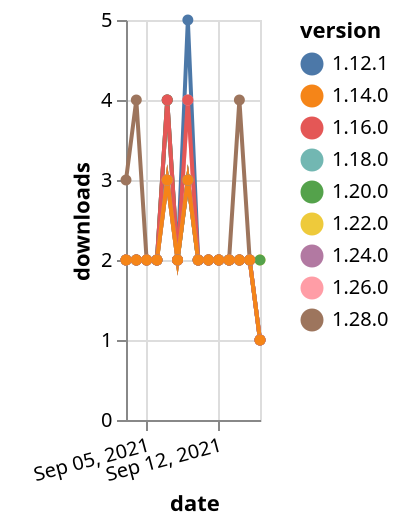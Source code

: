 {"$schema": "https://vega.github.io/schema/vega-lite/v5.json", "description": "A simple bar chart with embedded data.", "data": {"values": [{"date": "2021-09-03", "total": 2082, "delta": 2, "version": "1.18.0"}, {"date": "2021-09-04", "total": 2084, "delta": 2, "version": "1.18.0"}, {"date": "2021-09-05", "total": 2086, "delta": 2, "version": "1.18.0"}, {"date": "2021-09-06", "total": 2088, "delta": 2, "version": "1.18.0"}, {"date": "2021-09-07", "total": 2091, "delta": 3, "version": "1.18.0"}, {"date": "2021-09-08", "total": 2093, "delta": 2, "version": "1.18.0"}, {"date": "2021-09-09", "total": 2096, "delta": 3, "version": "1.18.0"}, {"date": "2021-09-10", "total": 2098, "delta": 2, "version": "1.18.0"}, {"date": "2021-09-11", "total": 2100, "delta": 2, "version": "1.18.0"}, {"date": "2021-09-12", "total": 2102, "delta": 2, "version": "1.18.0"}, {"date": "2021-09-13", "total": 2104, "delta": 2, "version": "1.18.0"}, {"date": "2021-09-14", "total": 2106, "delta": 2, "version": "1.18.0"}, {"date": "2021-09-15", "total": 2108, "delta": 2, "version": "1.18.0"}, {"date": "2021-09-16", "total": 2109, "delta": 1, "version": "1.18.0"}, {"date": "2021-09-03", "total": 1476, "delta": 2, "version": "1.22.0"}, {"date": "2021-09-04", "total": 1478, "delta": 2, "version": "1.22.0"}, {"date": "2021-09-05", "total": 1480, "delta": 2, "version": "1.22.0"}, {"date": "2021-09-06", "total": 1482, "delta": 2, "version": "1.22.0"}, {"date": "2021-09-07", "total": 1485, "delta": 3, "version": "1.22.0"}, {"date": "2021-09-08", "total": 1487, "delta": 2, "version": "1.22.0"}, {"date": "2021-09-09", "total": 1490, "delta": 3, "version": "1.22.0"}, {"date": "2021-09-10", "total": 1492, "delta": 2, "version": "1.22.0"}, {"date": "2021-09-11", "total": 1494, "delta": 2, "version": "1.22.0"}, {"date": "2021-09-12", "total": 1496, "delta": 2, "version": "1.22.0"}, {"date": "2021-09-13", "total": 1498, "delta": 2, "version": "1.22.0"}, {"date": "2021-09-14", "total": 1500, "delta": 2, "version": "1.22.0"}, {"date": "2021-09-15", "total": 1502, "delta": 2, "version": "1.22.0"}, {"date": "2021-09-16", "total": 1504, "delta": 2, "version": "1.22.0"}, {"date": "2021-09-03", "total": 237, "delta": 3, "version": "1.28.0"}, {"date": "2021-09-04", "total": 241, "delta": 4, "version": "1.28.0"}, {"date": "2021-09-05", "total": 243, "delta": 2, "version": "1.28.0"}, {"date": "2021-09-06", "total": 245, "delta": 2, "version": "1.28.0"}, {"date": "2021-09-07", "total": 248, "delta": 3, "version": "1.28.0"}, {"date": "2021-09-08", "total": 250, "delta": 2, "version": "1.28.0"}, {"date": "2021-09-09", "total": 253, "delta": 3, "version": "1.28.0"}, {"date": "2021-09-10", "total": 255, "delta": 2, "version": "1.28.0"}, {"date": "2021-09-11", "total": 257, "delta": 2, "version": "1.28.0"}, {"date": "2021-09-12", "total": 259, "delta": 2, "version": "1.28.0"}, {"date": "2021-09-13", "total": 261, "delta": 2, "version": "1.28.0"}, {"date": "2021-09-14", "total": 265, "delta": 4, "version": "1.28.0"}, {"date": "2021-09-15", "total": 267, "delta": 2, "version": "1.28.0"}, {"date": "2021-09-16", "total": 268, "delta": 1, "version": "1.28.0"}, {"date": "2021-09-03", "total": 736, "delta": 2, "version": "1.26.0"}, {"date": "2021-09-04", "total": 738, "delta": 2, "version": "1.26.0"}, {"date": "2021-09-05", "total": 740, "delta": 2, "version": "1.26.0"}, {"date": "2021-09-06", "total": 742, "delta": 2, "version": "1.26.0"}, {"date": "2021-09-07", "total": 746, "delta": 4, "version": "1.26.0"}, {"date": "2021-09-08", "total": 748, "delta": 2, "version": "1.26.0"}, {"date": "2021-09-09", "total": 752, "delta": 4, "version": "1.26.0"}, {"date": "2021-09-10", "total": 754, "delta": 2, "version": "1.26.0"}, {"date": "2021-09-11", "total": 756, "delta": 2, "version": "1.26.0"}, {"date": "2021-09-12", "total": 758, "delta": 2, "version": "1.26.0"}, {"date": "2021-09-13", "total": 760, "delta": 2, "version": "1.26.0"}, {"date": "2021-09-14", "total": 762, "delta": 2, "version": "1.26.0"}, {"date": "2021-09-15", "total": 764, "delta": 2, "version": "1.26.0"}, {"date": "2021-09-16", "total": 765, "delta": 1, "version": "1.26.0"}, {"date": "2021-09-03", "total": 3153, "delta": 2, "version": "1.12.1"}, {"date": "2021-09-04", "total": 3155, "delta": 2, "version": "1.12.1"}, {"date": "2021-09-05", "total": 3157, "delta": 2, "version": "1.12.1"}, {"date": "2021-09-06", "total": 3159, "delta": 2, "version": "1.12.1"}, {"date": "2021-09-07", "total": 3163, "delta": 4, "version": "1.12.1"}, {"date": "2021-09-08", "total": 3165, "delta": 2, "version": "1.12.1"}, {"date": "2021-09-09", "total": 3170, "delta": 5, "version": "1.12.1"}, {"date": "2021-09-10", "total": 3172, "delta": 2, "version": "1.12.1"}, {"date": "2021-09-11", "total": 3174, "delta": 2, "version": "1.12.1"}, {"date": "2021-09-12", "total": 3176, "delta": 2, "version": "1.12.1"}, {"date": "2021-09-13", "total": 3178, "delta": 2, "version": "1.12.1"}, {"date": "2021-09-14", "total": 3180, "delta": 2, "version": "1.12.1"}, {"date": "2021-09-15", "total": 3182, "delta": 2, "version": "1.12.1"}, {"date": "2021-09-16", "total": 3183, "delta": 1, "version": "1.12.1"}, {"date": "2021-09-03", "total": 1950, "delta": 2, "version": "1.20.0"}, {"date": "2021-09-04", "total": 1952, "delta": 2, "version": "1.20.0"}, {"date": "2021-09-05", "total": 1954, "delta": 2, "version": "1.20.0"}, {"date": "2021-09-06", "total": 1956, "delta": 2, "version": "1.20.0"}, {"date": "2021-09-07", "total": 1960, "delta": 4, "version": "1.20.0"}, {"date": "2021-09-08", "total": 1962, "delta": 2, "version": "1.20.0"}, {"date": "2021-09-09", "total": 1965, "delta": 3, "version": "1.20.0"}, {"date": "2021-09-10", "total": 1967, "delta": 2, "version": "1.20.0"}, {"date": "2021-09-11", "total": 1969, "delta": 2, "version": "1.20.0"}, {"date": "2021-09-12", "total": 1971, "delta": 2, "version": "1.20.0"}, {"date": "2021-09-13", "total": 1973, "delta": 2, "version": "1.20.0"}, {"date": "2021-09-14", "total": 1975, "delta": 2, "version": "1.20.0"}, {"date": "2021-09-15", "total": 1977, "delta": 2, "version": "1.20.0"}, {"date": "2021-09-16", "total": 1979, "delta": 2, "version": "1.20.0"}, {"date": "2021-09-03", "total": 2485, "delta": 2, "version": "1.16.0"}, {"date": "2021-09-04", "total": 2487, "delta": 2, "version": "1.16.0"}, {"date": "2021-09-05", "total": 2489, "delta": 2, "version": "1.16.0"}, {"date": "2021-09-06", "total": 2491, "delta": 2, "version": "1.16.0"}, {"date": "2021-09-07", "total": 2495, "delta": 4, "version": "1.16.0"}, {"date": "2021-09-08", "total": 2497, "delta": 2, "version": "1.16.0"}, {"date": "2021-09-09", "total": 2501, "delta": 4, "version": "1.16.0"}, {"date": "2021-09-10", "total": 2503, "delta": 2, "version": "1.16.0"}, {"date": "2021-09-11", "total": 2505, "delta": 2, "version": "1.16.0"}, {"date": "2021-09-12", "total": 2507, "delta": 2, "version": "1.16.0"}, {"date": "2021-09-13", "total": 2509, "delta": 2, "version": "1.16.0"}, {"date": "2021-09-14", "total": 2511, "delta": 2, "version": "1.16.0"}, {"date": "2021-09-15", "total": 2513, "delta": 2, "version": "1.16.0"}, {"date": "2021-09-16", "total": 2514, "delta": 1, "version": "1.16.0"}, {"date": "2021-09-03", "total": 1032, "delta": 2, "version": "1.24.0"}, {"date": "2021-09-04", "total": 1034, "delta": 2, "version": "1.24.0"}, {"date": "2021-09-05", "total": 1036, "delta": 2, "version": "1.24.0"}, {"date": "2021-09-06", "total": 1038, "delta": 2, "version": "1.24.0"}, {"date": "2021-09-07", "total": 1041, "delta": 3, "version": "1.24.0"}, {"date": "2021-09-08", "total": 1043, "delta": 2, "version": "1.24.0"}, {"date": "2021-09-09", "total": 1046, "delta": 3, "version": "1.24.0"}, {"date": "2021-09-10", "total": 1048, "delta": 2, "version": "1.24.0"}, {"date": "2021-09-11", "total": 1050, "delta": 2, "version": "1.24.0"}, {"date": "2021-09-12", "total": 1052, "delta": 2, "version": "1.24.0"}, {"date": "2021-09-13", "total": 1054, "delta": 2, "version": "1.24.0"}, {"date": "2021-09-14", "total": 1056, "delta": 2, "version": "1.24.0"}, {"date": "2021-09-15", "total": 1058, "delta": 2, "version": "1.24.0"}, {"date": "2021-09-16", "total": 1059, "delta": 1, "version": "1.24.0"}, {"date": "2021-09-03", "total": 2623, "delta": 2, "version": "1.14.0"}, {"date": "2021-09-04", "total": 2625, "delta": 2, "version": "1.14.0"}, {"date": "2021-09-05", "total": 2627, "delta": 2, "version": "1.14.0"}, {"date": "2021-09-06", "total": 2629, "delta": 2, "version": "1.14.0"}, {"date": "2021-09-07", "total": 2632, "delta": 3, "version": "1.14.0"}, {"date": "2021-09-08", "total": 2634, "delta": 2, "version": "1.14.0"}, {"date": "2021-09-09", "total": 2637, "delta": 3, "version": "1.14.0"}, {"date": "2021-09-10", "total": 2639, "delta": 2, "version": "1.14.0"}, {"date": "2021-09-11", "total": 2641, "delta": 2, "version": "1.14.0"}, {"date": "2021-09-12", "total": 2643, "delta": 2, "version": "1.14.0"}, {"date": "2021-09-13", "total": 2645, "delta": 2, "version": "1.14.0"}, {"date": "2021-09-14", "total": 2647, "delta": 2, "version": "1.14.0"}, {"date": "2021-09-15", "total": 2649, "delta": 2, "version": "1.14.0"}, {"date": "2021-09-16", "total": 2650, "delta": 1, "version": "1.14.0"}]}, "width": "container", "mark": {"type": "line", "point": {"filled": true}}, "encoding": {"x": {"field": "date", "type": "temporal", "timeUnit": "yearmonthdate", "title": "date", "axis": {"labelAngle": -15}}, "y": {"field": "delta", "type": "quantitative", "title": "downloads"}, "color": {"field": "version", "type": "nominal"}, "tooltip": {"field": "delta"}}}